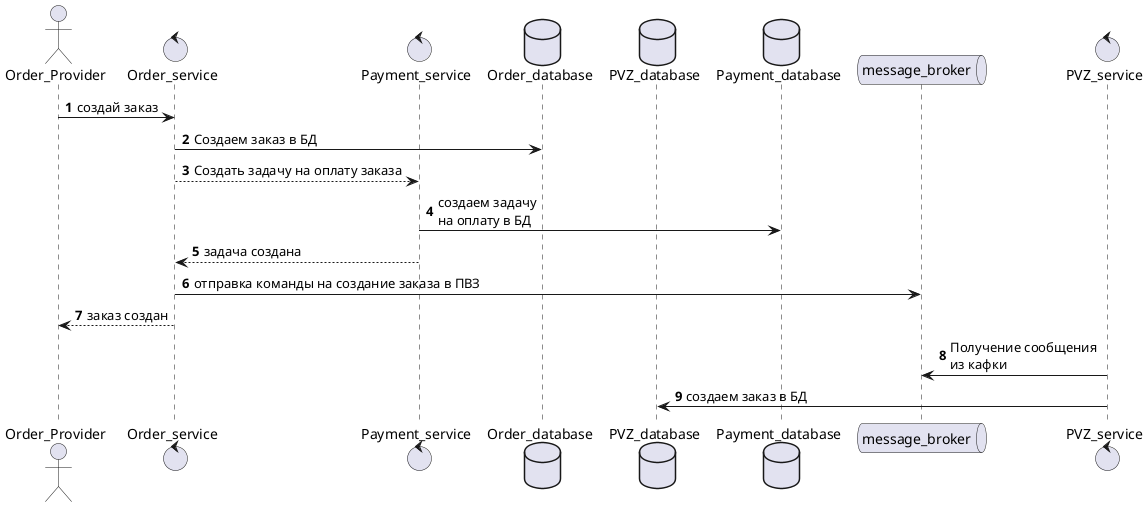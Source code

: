 @startuml

autonumber

actor Order_Provider
control Order_service
control Payment_service
database Order_database
database PVZ_database
database Payment_database
queue message_broker
control PVZ_service


Order_Provider->Order_service: создай заказ
Order_service->Order_database: Создаем заказ в БД

Order_service-->Payment_service: Создать задачу на оплату заказа
Payment_service->Payment_database: создаем задачу \nна оплату в БД
Payment_service-->Order_service: задача создана

Order_service->message_broker: отправка команды на создание заказа в ПВЗ

Order_service-->Order_Provider: заказ создан


PVZ_service->message_broker: Получение сообщения \nиз кафки
PVZ_service->PVZ_database: создаем заказ в БД

@enduml
